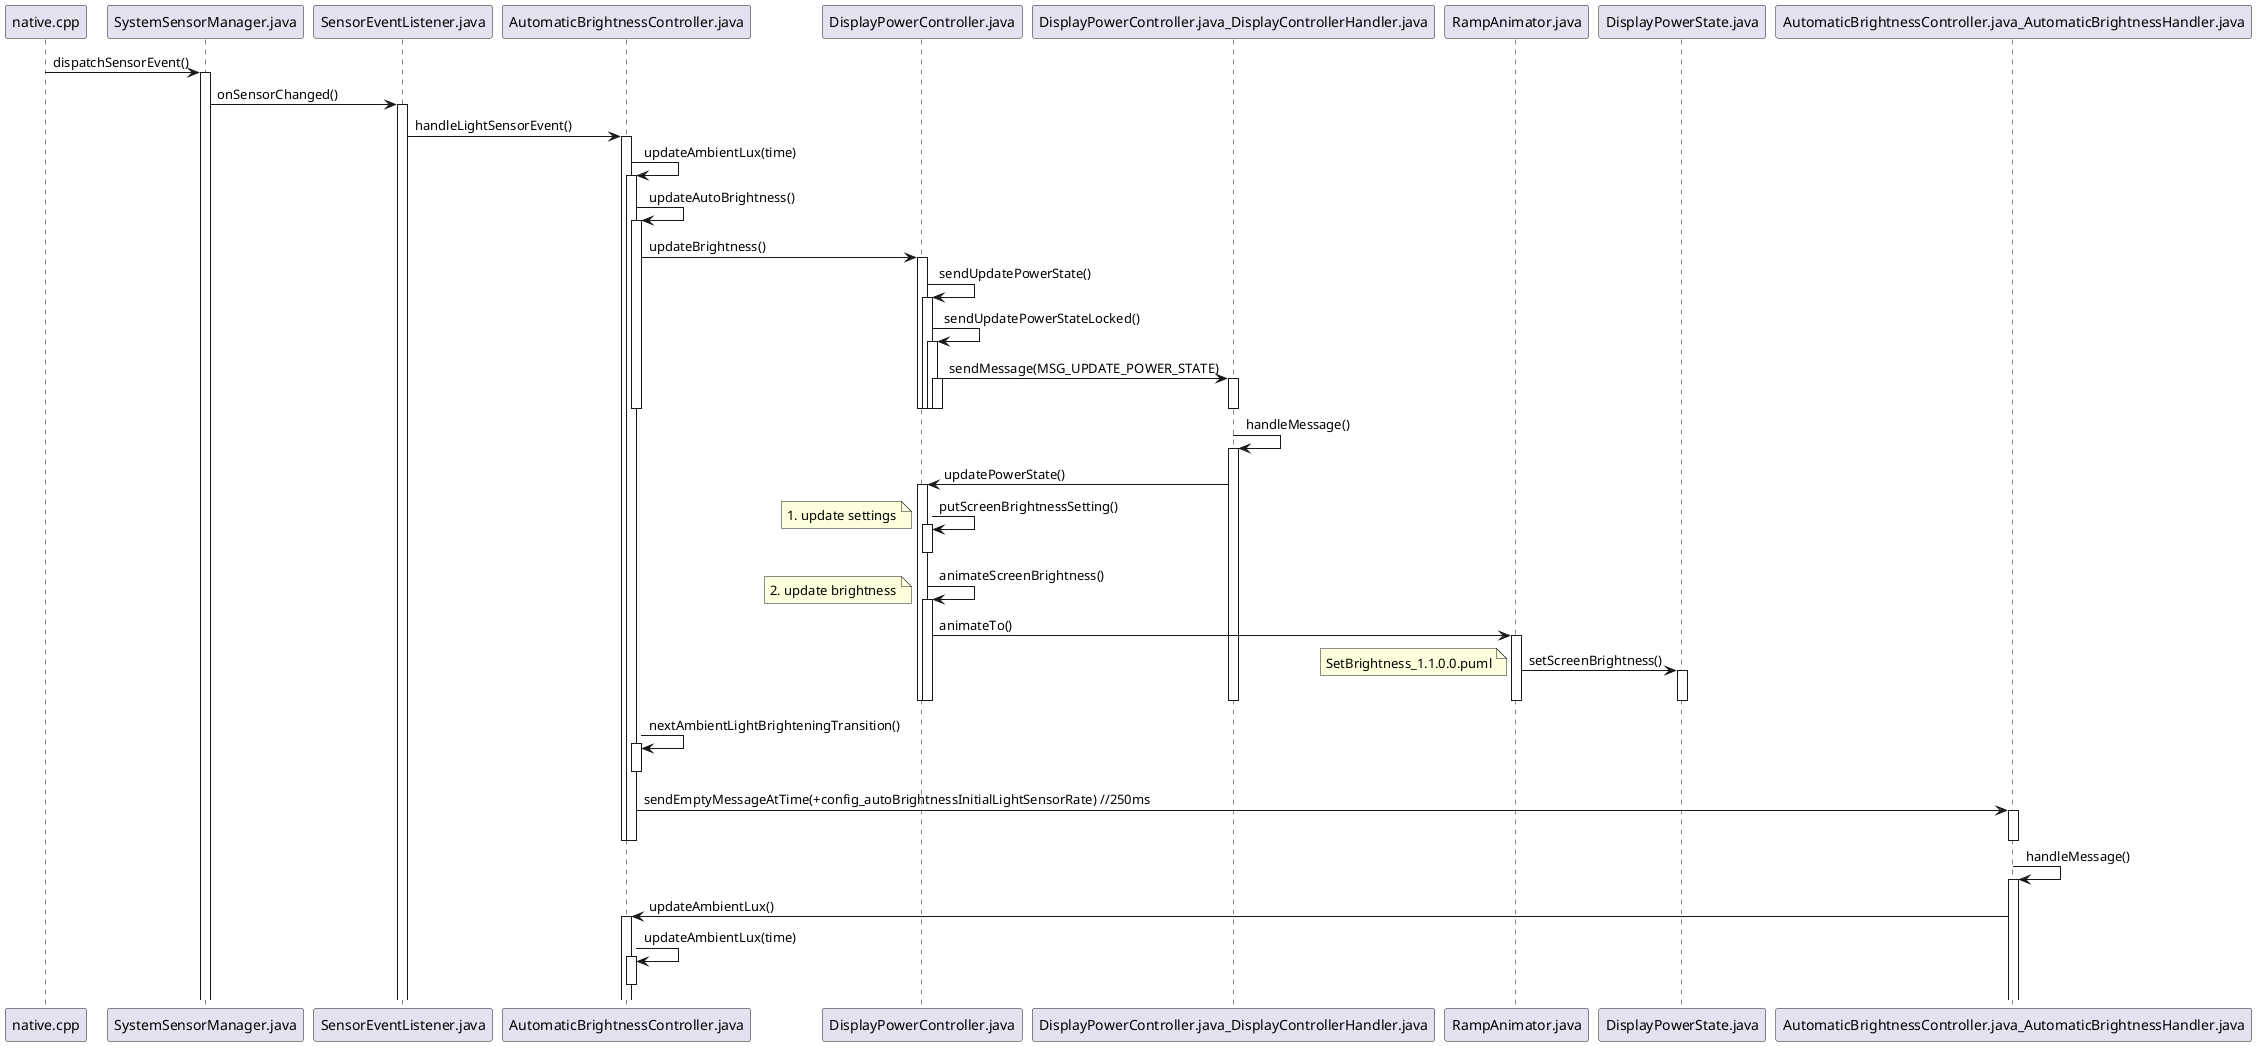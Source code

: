 @startuml
'https://plantuml.com/sequence-diagram

box "SystemServer" #LightYellow

end box

native.cpp -> SystemSensorManager.java: dispatchSensorEvent()
activate SystemSensorManager.java
SystemSensorManager.java -> SensorEventListener.java: onSensorChanged()
activate SensorEventListener.java
SensorEventListener.java -> AutomaticBrightnessController.java: handleLightSensorEvent()
activate AutomaticBrightnessController.java
AutomaticBrightnessController.java -> AutomaticBrightnessController.java: updateAmbientLux(time)
activate AutomaticBrightnessController.java
AutomaticBrightnessController.java -> AutomaticBrightnessController.java: updateAutoBrightness()
activate AutomaticBrightnessController.java
AutomaticBrightnessController.java -> DisplayPowerController.java: updateBrightness()
activate DisplayPowerController.java
DisplayPowerController.java -> DisplayPowerController.java: sendUpdatePowerState()
activate DisplayPowerController.java
DisplayPowerController.java -> DisplayPowerController.java: sendUpdatePowerStateLocked()
activate DisplayPowerController.java
DisplayPowerController.java -> DisplayPowerController.java_DisplayControllerHandler.java: sendMessage(MSG_UPDATE_POWER_STATE)
activate DisplayPowerController.java_DisplayControllerHandler.java
deactivate DisplayPowerController.java_DisplayControllerHandler.java
activate DisplayPowerController.java
deactivate DisplayPowerController.java
deactivate DisplayPowerController.java
deactivate DisplayPowerController.java
deactivate DisplayPowerController.java
deactivate AutomaticBrightnessController.java

DisplayPowerController.java_DisplayControllerHandler.java -> DisplayPowerController.java_DisplayControllerHandler.java: handleMessage()
activate DisplayPowerController.java_DisplayControllerHandler.java
DisplayPowerController.java_DisplayControllerHandler.java -> DisplayPowerController.java: updatePowerState()
activate DisplayPowerController.java
DisplayPowerController.java -> DisplayPowerController.java: putScreenBrightnessSetting()
activate DisplayPowerController.java
deactivate DisplayPowerController.java
note left: 1. update settings
DisplayPowerController.java -> DisplayPowerController.java: animateScreenBrightness()
activate DisplayPowerController.java
note left: 2. update brightness
DisplayPowerController.java -> RampAnimator.java: animateTo()
activate RampAnimator.java
RampAnimator.java -> DisplayPowerState.java: setScreenBrightness()
activate DisplayPowerState.java
note left: SetBrightness_1.1.0.0.puml
deactivate DisplayPowerState.java
deactivate RampAnimator.java
deactivate DisplayPowerController.java_DisplayControllerHandler.java
deactivate DisplayPowerController.java
deactivate DisplayPowerController.java



AutomaticBrightnessController.java -> AutomaticBrightnessController.java: nextAmbientLightBrighteningTransition()
activate AutomaticBrightnessController.java
deactivate AutomaticBrightnessController.java
AutomaticBrightnessController.java -> AutomaticBrightnessController.java_AutomaticBrightnessHandler.java: sendEmptyMessageAtTime(+config_autoBrightnessInitialLightSensorRate) //250ms
activate AutomaticBrightnessController.java_AutomaticBrightnessHandler.java
deactivate AutomaticBrightnessController.java_AutomaticBrightnessHandler.java
deactivate AutomaticBrightnessController.java
deactivate AutomaticBrightnessController.java




AutomaticBrightnessController.java_AutomaticBrightnessHandler.java -> AutomaticBrightnessController.java_AutomaticBrightnessHandler.java: handleMessage()
activate AutomaticBrightnessController.java_AutomaticBrightnessHandler.java
AutomaticBrightnessController.java_AutomaticBrightnessHandler.java -> AutomaticBrightnessController.java: updateAmbientLux()
activate AutomaticBrightnessController.java
AutomaticBrightnessController.java -> AutomaticBrightnessController.java: updateAmbientLux(time)
activate AutomaticBrightnessController.java
deactivate AutomaticBrightnessController.java

@enduml